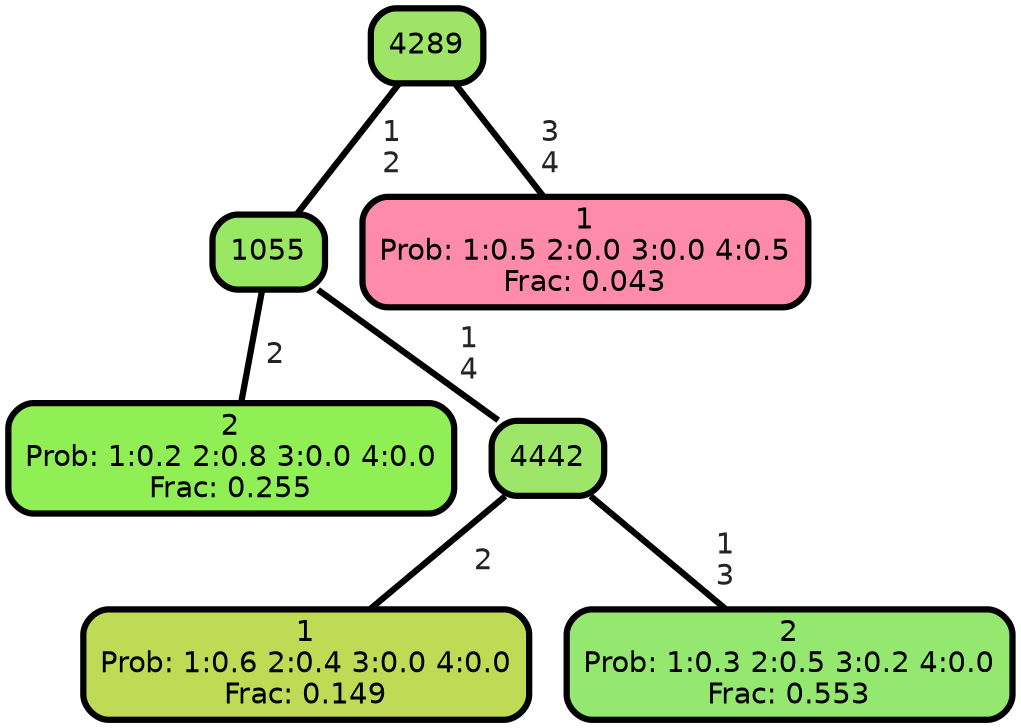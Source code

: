 graph Tree {
node [shape=box, style="filled, rounded",color="black",penwidth="3",fontcolor="black",                 fontname=helvetica] ;
graph [ranksep="0 equally", splines=straight,                 bgcolor=transparent, dpi=200] ;
edge [fontname=helvetica, fontweight=bold,fontcolor=grey14,color=black] ;
0 [label="2
Prob: 1:0.2 2:0.8 3:0.0 4:0.0
Frac: 0.255", fillcolor="#8fef55"] ;
1 [label="1055", fillcolor="#99e864"] ;
2 [label="1
Prob: 1:0.6 2:0.4 3:0.0 4:0.0
Frac: 0.149", fillcolor="#bfdb55"] ;
3 [label="4442", fillcolor="#9de669"] ;
4 [label="2
Prob: 1:0.3 2:0.5 3:0.2 4:0.0
Frac: 0.553", fillcolor="#94e86f"] ;
5 [label="4289", fillcolor="#9ee467"] ;
6 [label="1
Prob: 1:0.5 2:0.0 3:0.0 4:0.5
Frac: 0.043", fillcolor="#ff8baa"] ;
1 -- 0 [label=" 2",penwidth=3] ;
1 -- 3 [label=" 1\n 4",penwidth=3] ;
3 -- 2 [label=" 2",penwidth=3] ;
3 -- 4 [label=" 1\n 3",penwidth=3] ;
5 -- 1 [label=" 1\n 2",penwidth=3] ;
5 -- 6 [label=" 3\n 4",penwidth=3] ;
{rank = same;}}